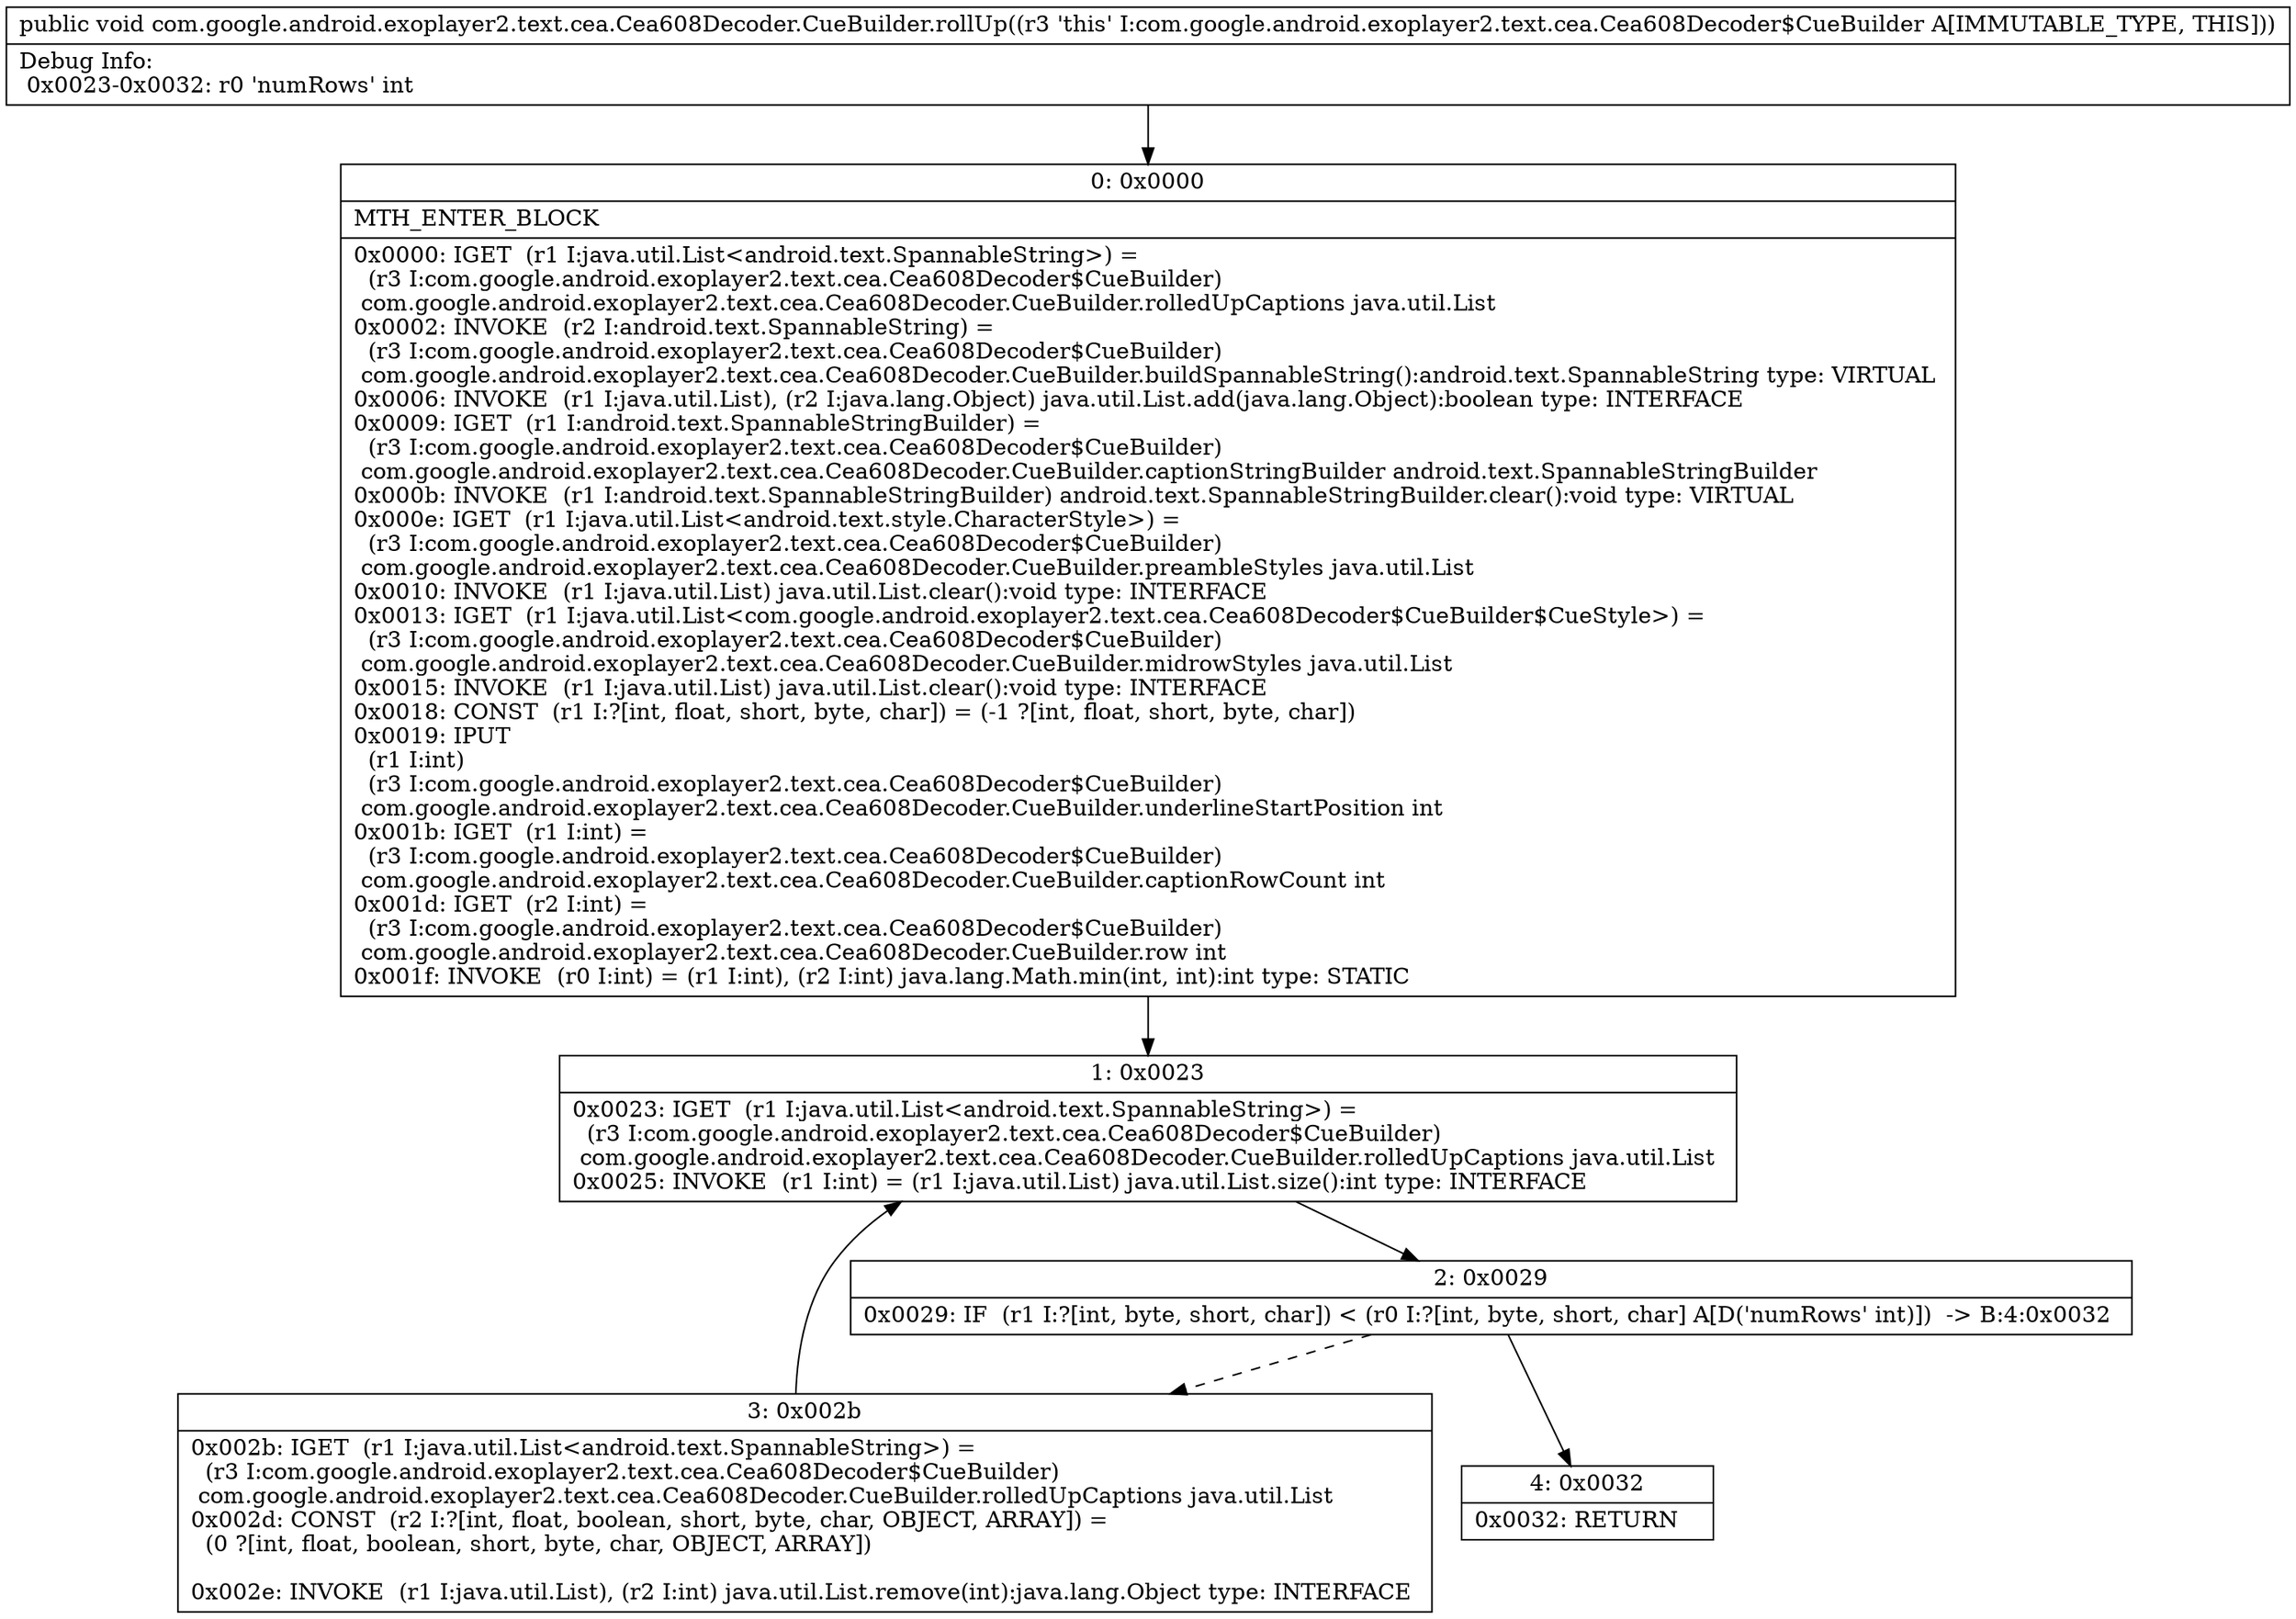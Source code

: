 digraph "CFG forcom.google.android.exoplayer2.text.cea.Cea608Decoder.CueBuilder.rollUp()V" {
Node_0 [shape=record,label="{0\:\ 0x0000|MTH_ENTER_BLOCK\l|0x0000: IGET  (r1 I:java.util.List\<android.text.SpannableString\>) = \l  (r3 I:com.google.android.exoplayer2.text.cea.Cea608Decoder$CueBuilder)\l com.google.android.exoplayer2.text.cea.Cea608Decoder.CueBuilder.rolledUpCaptions java.util.List \l0x0002: INVOKE  (r2 I:android.text.SpannableString) = \l  (r3 I:com.google.android.exoplayer2.text.cea.Cea608Decoder$CueBuilder)\l com.google.android.exoplayer2.text.cea.Cea608Decoder.CueBuilder.buildSpannableString():android.text.SpannableString type: VIRTUAL \l0x0006: INVOKE  (r1 I:java.util.List), (r2 I:java.lang.Object) java.util.List.add(java.lang.Object):boolean type: INTERFACE \l0x0009: IGET  (r1 I:android.text.SpannableStringBuilder) = \l  (r3 I:com.google.android.exoplayer2.text.cea.Cea608Decoder$CueBuilder)\l com.google.android.exoplayer2.text.cea.Cea608Decoder.CueBuilder.captionStringBuilder android.text.SpannableStringBuilder \l0x000b: INVOKE  (r1 I:android.text.SpannableStringBuilder) android.text.SpannableStringBuilder.clear():void type: VIRTUAL \l0x000e: IGET  (r1 I:java.util.List\<android.text.style.CharacterStyle\>) = \l  (r3 I:com.google.android.exoplayer2.text.cea.Cea608Decoder$CueBuilder)\l com.google.android.exoplayer2.text.cea.Cea608Decoder.CueBuilder.preambleStyles java.util.List \l0x0010: INVOKE  (r1 I:java.util.List) java.util.List.clear():void type: INTERFACE \l0x0013: IGET  (r1 I:java.util.List\<com.google.android.exoplayer2.text.cea.Cea608Decoder$CueBuilder$CueStyle\>) = \l  (r3 I:com.google.android.exoplayer2.text.cea.Cea608Decoder$CueBuilder)\l com.google.android.exoplayer2.text.cea.Cea608Decoder.CueBuilder.midrowStyles java.util.List \l0x0015: INVOKE  (r1 I:java.util.List) java.util.List.clear():void type: INTERFACE \l0x0018: CONST  (r1 I:?[int, float, short, byte, char]) = (\-1 ?[int, float, short, byte, char]) \l0x0019: IPUT  \l  (r1 I:int)\l  (r3 I:com.google.android.exoplayer2.text.cea.Cea608Decoder$CueBuilder)\l com.google.android.exoplayer2.text.cea.Cea608Decoder.CueBuilder.underlineStartPosition int \l0x001b: IGET  (r1 I:int) = \l  (r3 I:com.google.android.exoplayer2.text.cea.Cea608Decoder$CueBuilder)\l com.google.android.exoplayer2.text.cea.Cea608Decoder.CueBuilder.captionRowCount int \l0x001d: IGET  (r2 I:int) = \l  (r3 I:com.google.android.exoplayer2.text.cea.Cea608Decoder$CueBuilder)\l com.google.android.exoplayer2.text.cea.Cea608Decoder.CueBuilder.row int \l0x001f: INVOKE  (r0 I:int) = (r1 I:int), (r2 I:int) java.lang.Math.min(int, int):int type: STATIC \l}"];
Node_1 [shape=record,label="{1\:\ 0x0023|0x0023: IGET  (r1 I:java.util.List\<android.text.SpannableString\>) = \l  (r3 I:com.google.android.exoplayer2.text.cea.Cea608Decoder$CueBuilder)\l com.google.android.exoplayer2.text.cea.Cea608Decoder.CueBuilder.rolledUpCaptions java.util.List \l0x0025: INVOKE  (r1 I:int) = (r1 I:java.util.List) java.util.List.size():int type: INTERFACE \l}"];
Node_2 [shape=record,label="{2\:\ 0x0029|0x0029: IF  (r1 I:?[int, byte, short, char]) \< (r0 I:?[int, byte, short, char] A[D('numRows' int)])  \-\> B:4:0x0032 \l}"];
Node_3 [shape=record,label="{3\:\ 0x002b|0x002b: IGET  (r1 I:java.util.List\<android.text.SpannableString\>) = \l  (r3 I:com.google.android.exoplayer2.text.cea.Cea608Decoder$CueBuilder)\l com.google.android.exoplayer2.text.cea.Cea608Decoder.CueBuilder.rolledUpCaptions java.util.List \l0x002d: CONST  (r2 I:?[int, float, boolean, short, byte, char, OBJECT, ARRAY]) = \l  (0 ?[int, float, boolean, short, byte, char, OBJECT, ARRAY])\l \l0x002e: INVOKE  (r1 I:java.util.List), (r2 I:int) java.util.List.remove(int):java.lang.Object type: INTERFACE \l}"];
Node_4 [shape=record,label="{4\:\ 0x0032|0x0032: RETURN   \l}"];
MethodNode[shape=record,label="{public void com.google.android.exoplayer2.text.cea.Cea608Decoder.CueBuilder.rollUp((r3 'this' I:com.google.android.exoplayer2.text.cea.Cea608Decoder$CueBuilder A[IMMUTABLE_TYPE, THIS]))  | Debug Info:\l  0x0023\-0x0032: r0 'numRows' int\l}"];
MethodNode -> Node_0;
Node_0 -> Node_1;
Node_1 -> Node_2;
Node_2 -> Node_3[style=dashed];
Node_2 -> Node_4;
Node_3 -> Node_1;
}

